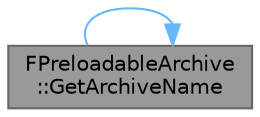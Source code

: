 digraph "FPreloadableArchive::GetArchiveName"
{
 // INTERACTIVE_SVG=YES
 // LATEX_PDF_SIZE
  bgcolor="transparent";
  edge [fontname=Helvetica,fontsize=10,labelfontname=Helvetica,labelfontsize=10];
  node [fontname=Helvetica,fontsize=10,shape=box,height=0.2,width=0.4];
  rankdir="LR";
  Node1 [id="Node000001",label="FPreloadableArchive\l::GetArchiveName",height=0.2,width=0.4,color="gray40", fillcolor="grey60", style="filled", fontcolor="black",tooltip="Returns the name of the Archive."];
  Node1 -> Node1 [id="edge1_Node000001_Node000001",color="steelblue1",style="solid",tooltip=" "];
}
